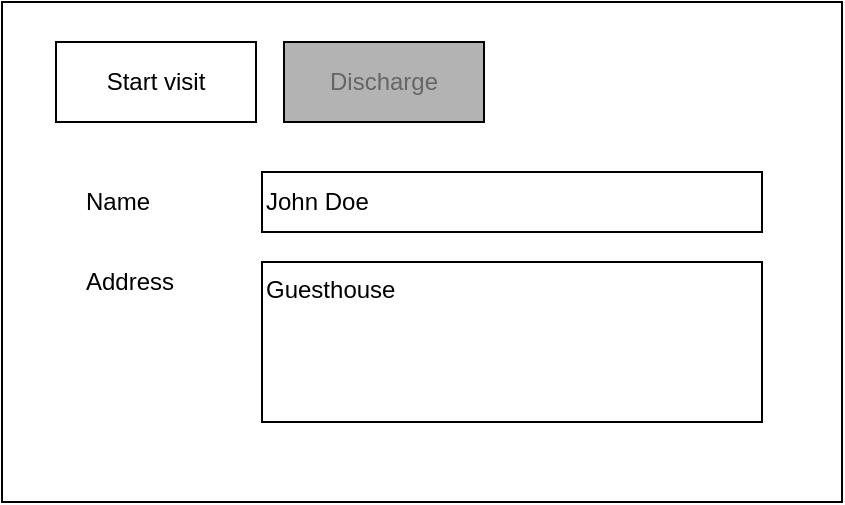 <mxfile version="14.6.13" type="device"><diagram id="FHf5TosFS9I3djkfZAKd" name="Seite-1"><mxGraphModel dx="1317" dy="816" grid="1" gridSize="10" guides="1" tooltips="1" connect="1" arrows="1" fold="1" page="1" pageScale="1" pageWidth="827" pageHeight="1169" math="0" shadow="0"><root><mxCell id="0"/><mxCell id="1" parent="0"/><mxCell id="q3gWWVoVROpNbez3_cck-9" value="" style="rounded=0;whiteSpace=wrap;html=1;align=left;" parent="1" vertex="1"><mxGeometry x="280" y="210" width="420" height="250" as="geometry"/></mxCell><mxCell id="q3gWWVoVROpNbez3_cck-1" value="Discharge" style="rounded=0;whiteSpace=wrap;html=1;fillColor=#B3B3B3;fontColor=#666666;" parent="1" vertex="1"><mxGeometry x="421" y="230" width="100" height="40" as="geometry"/></mxCell><mxCell id="q3gWWVoVROpNbez3_cck-2" value="Name" style="text;html=1;strokeColor=none;fillColor=none;align=left;verticalAlign=middle;whiteSpace=wrap;rounded=0;" parent="1" vertex="1"><mxGeometry x="320" y="300" width="40" height="20" as="geometry"/></mxCell><mxCell id="q3gWWVoVROpNbez3_cck-3" value="Address" style="text;html=1;strokeColor=none;fillColor=none;align=left;verticalAlign=middle;whiteSpace=wrap;rounded=0;" parent="1" vertex="1"><mxGeometry x="320" y="340" width="40" height="20" as="geometry"/></mxCell><mxCell id="q3gWWVoVROpNbez3_cck-6" value="John Doe" style="rounded=0;whiteSpace=wrap;html=1;align=left;" parent="1" vertex="1"><mxGeometry x="410" y="295" width="250" height="30" as="geometry"/></mxCell><mxCell id="q3gWWVoVROpNbez3_cck-8" value="Guesthouse" style="rounded=0;whiteSpace=wrap;html=1;align=left;verticalAlign=top;" parent="1" vertex="1"><mxGeometry x="410" y="340" width="250" height="80" as="geometry"/></mxCell><mxCell id="7PaLo64YOuUT4D9iDkO3-1" value="Start visit" style="rounded=0;whiteSpace=wrap;html=1;" vertex="1" parent="1"><mxGeometry x="307" y="230" width="100" height="40" as="geometry"/></mxCell></root></mxGraphModel></diagram></mxfile>